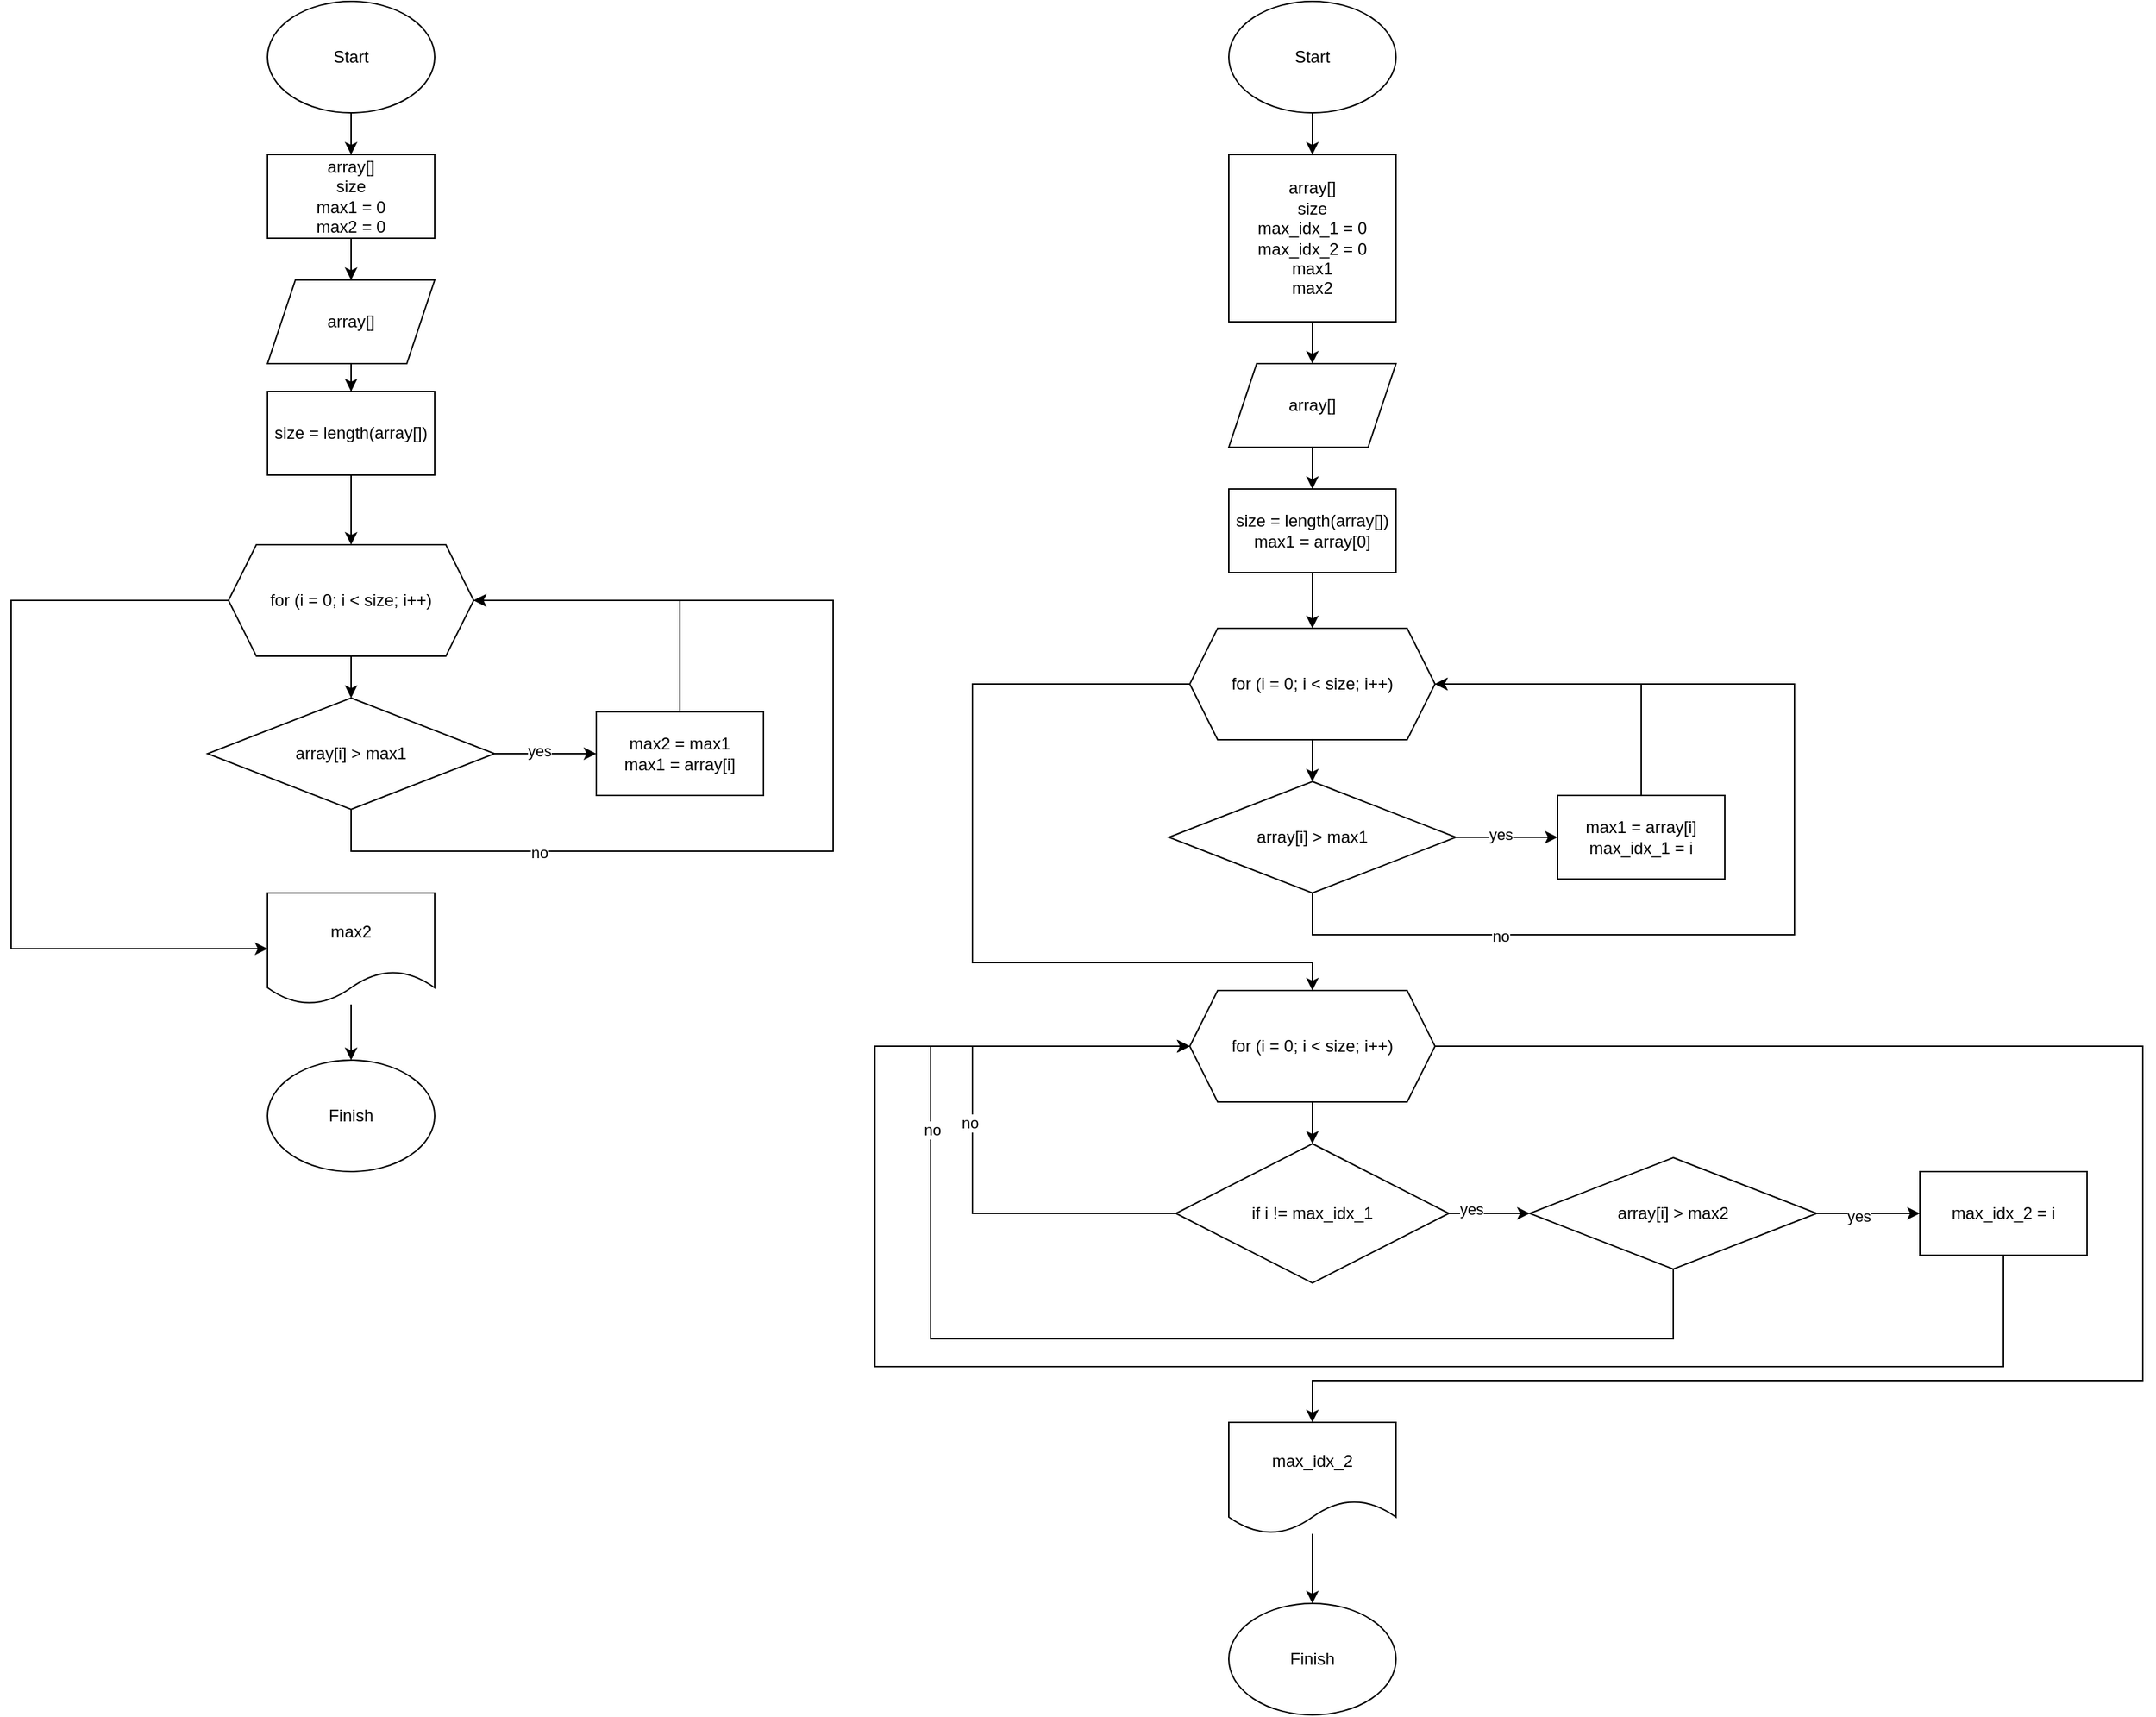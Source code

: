 <mxfile version="22.0.8" type="github">
  <diagram id="C5RBs43oDa-KdzZeNtuy" name="Page-1">
    <mxGraphModel dx="2240" dy="949" grid="1" gridSize="10" guides="1" tooltips="1" connect="1" arrows="1" fold="1" page="1" pageScale="1" pageWidth="827" pageHeight="1169" math="0" shadow="0">
      <root>
        <mxCell id="WIyWlLk6GJQsqaUBKTNV-0" />
        <mxCell id="WIyWlLk6GJQsqaUBKTNV-1" parent="WIyWlLk6GJQsqaUBKTNV-0" />
        <mxCell id="9b3YMG56cF88GUUHONz2-8" value="" style="edgeStyle=orthogonalEdgeStyle;rounded=0;orthogonalLoop=1;jettySize=auto;html=1;" edge="1" parent="WIyWlLk6GJQsqaUBKTNV-1" source="9b3YMG56cF88GUUHONz2-0" target="9b3YMG56cF88GUUHONz2-2">
          <mxGeometry relative="1" as="geometry" />
        </mxCell>
        <mxCell id="9b3YMG56cF88GUUHONz2-0" value="Start" style="ellipse;whiteSpace=wrap;html=1;" vertex="1" parent="WIyWlLk6GJQsqaUBKTNV-1">
          <mxGeometry x="354" y="30" width="120" height="80" as="geometry" />
        </mxCell>
        <mxCell id="9b3YMG56cF88GUUHONz2-1" value="Finish" style="ellipse;whiteSpace=wrap;html=1;" vertex="1" parent="WIyWlLk6GJQsqaUBKTNV-1">
          <mxGeometry x="354" y="790" width="120" height="80" as="geometry" />
        </mxCell>
        <mxCell id="9b3YMG56cF88GUUHONz2-9" value="" style="edgeStyle=orthogonalEdgeStyle;rounded=0;orthogonalLoop=1;jettySize=auto;html=1;" edge="1" parent="WIyWlLk6GJQsqaUBKTNV-1" source="9b3YMG56cF88GUUHONz2-2" target="9b3YMG56cF88GUUHONz2-3">
          <mxGeometry relative="1" as="geometry" />
        </mxCell>
        <mxCell id="9b3YMG56cF88GUUHONz2-2" value="array[]&lt;br&gt;size&lt;br&gt;max1 = 0&lt;br&gt;max2 = 0" style="rounded=0;whiteSpace=wrap;html=1;" vertex="1" parent="WIyWlLk6GJQsqaUBKTNV-1">
          <mxGeometry x="354" y="140" width="120" height="60" as="geometry" />
        </mxCell>
        <mxCell id="9b3YMG56cF88GUUHONz2-23" style="edgeStyle=orthogonalEdgeStyle;rounded=0;orthogonalLoop=1;jettySize=auto;html=1;entryX=0.5;entryY=0;entryDx=0;entryDy=0;" edge="1" parent="WIyWlLk6GJQsqaUBKTNV-1" source="9b3YMG56cF88GUUHONz2-3" target="9b3YMG56cF88GUUHONz2-22">
          <mxGeometry relative="1" as="geometry" />
        </mxCell>
        <mxCell id="9b3YMG56cF88GUUHONz2-3" value="array[]" style="shape=parallelogram;perimeter=parallelogramPerimeter;whiteSpace=wrap;html=1;fixedSize=1;" vertex="1" parent="WIyWlLk6GJQsqaUBKTNV-1">
          <mxGeometry x="354" y="230" width="120" height="60" as="geometry" />
        </mxCell>
        <mxCell id="9b3YMG56cF88GUUHONz2-11" value="" style="edgeStyle=orthogonalEdgeStyle;rounded=0;orthogonalLoop=1;jettySize=auto;html=1;" edge="1" parent="WIyWlLk6GJQsqaUBKTNV-1" source="9b3YMG56cF88GUUHONz2-4" target="9b3YMG56cF88GUUHONz2-6">
          <mxGeometry relative="1" as="geometry" />
        </mxCell>
        <mxCell id="9b3YMG56cF88GUUHONz2-18" style="edgeStyle=orthogonalEdgeStyle;rounded=0;orthogonalLoop=1;jettySize=auto;html=1;entryX=0;entryY=0.5;entryDx=0;entryDy=0;exitX=0;exitY=0.5;exitDx=0;exitDy=0;" edge="1" parent="WIyWlLk6GJQsqaUBKTNV-1" source="9b3YMG56cF88GUUHONz2-4" target="9b3YMG56cF88GUUHONz2-17">
          <mxGeometry relative="1" as="geometry">
            <Array as="points">
              <mxPoint x="170" y="460" />
              <mxPoint x="170" y="710" />
            </Array>
          </mxGeometry>
        </mxCell>
        <mxCell id="9b3YMG56cF88GUUHONz2-4" value="for (i = 0; i &amp;lt; size; i++)" style="shape=hexagon;perimeter=hexagonPerimeter2;whiteSpace=wrap;html=1;fixedSize=1;" vertex="1" parent="WIyWlLk6GJQsqaUBKTNV-1">
          <mxGeometry x="326" y="420" width="176" height="80" as="geometry" />
        </mxCell>
        <mxCell id="9b3YMG56cF88GUUHONz2-12" value="" style="edgeStyle=orthogonalEdgeStyle;rounded=0;orthogonalLoop=1;jettySize=auto;html=1;" edge="1" parent="WIyWlLk6GJQsqaUBKTNV-1" source="9b3YMG56cF88GUUHONz2-6" target="9b3YMG56cF88GUUHONz2-7">
          <mxGeometry relative="1" as="geometry" />
        </mxCell>
        <mxCell id="9b3YMG56cF88GUUHONz2-13" value="yes" style="edgeLabel;html=1;align=center;verticalAlign=middle;resizable=0;points=[];" vertex="1" connectable="0" parent="9b3YMG56cF88GUUHONz2-12">
          <mxGeometry x="-0.123" y="2" relative="1" as="geometry">
            <mxPoint as="offset" />
          </mxGeometry>
        </mxCell>
        <mxCell id="9b3YMG56cF88GUUHONz2-14" style="edgeStyle=orthogonalEdgeStyle;rounded=0;orthogonalLoop=1;jettySize=auto;html=1;entryX=1;entryY=0.5;entryDx=0;entryDy=0;exitX=0.5;exitY=1;exitDx=0;exitDy=0;" edge="1" parent="WIyWlLk6GJQsqaUBKTNV-1" source="9b3YMG56cF88GUUHONz2-6" target="9b3YMG56cF88GUUHONz2-4">
          <mxGeometry relative="1" as="geometry">
            <Array as="points">
              <mxPoint x="414" y="640" />
              <mxPoint x="760" y="640" />
              <mxPoint x="760" y="460" />
            </Array>
          </mxGeometry>
        </mxCell>
        <mxCell id="9b3YMG56cF88GUUHONz2-21" value="no" style="edgeLabel;html=1;align=center;verticalAlign=middle;resizable=0;points=[];" vertex="1" connectable="0" parent="9b3YMG56cF88GUUHONz2-14">
          <mxGeometry x="-0.595" y="-1" relative="1" as="geometry">
            <mxPoint as="offset" />
          </mxGeometry>
        </mxCell>
        <mxCell id="9b3YMG56cF88GUUHONz2-6" value="array[i] &amp;gt; max1" style="rhombus;whiteSpace=wrap;html=1;" vertex="1" parent="WIyWlLk6GJQsqaUBKTNV-1">
          <mxGeometry x="311" y="530" width="206" height="80" as="geometry" />
        </mxCell>
        <mxCell id="9b3YMG56cF88GUUHONz2-15" style="edgeStyle=orthogonalEdgeStyle;rounded=0;orthogonalLoop=1;jettySize=auto;html=1;entryX=1;entryY=0.5;entryDx=0;entryDy=0;exitX=0.5;exitY=0;exitDx=0;exitDy=0;" edge="1" parent="WIyWlLk6GJQsqaUBKTNV-1" source="9b3YMG56cF88GUUHONz2-7" target="9b3YMG56cF88GUUHONz2-4">
          <mxGeometry relative="1" as="geometry" />
        </mxCell>
        <mxCell id="9b3YMG56cF88GUUHONz2-7" value="max2 = max1&lt;br&gt;max1 = array[i]" style="rounded=0;whiteSpace=wrap;html=1;" vertex="1" parent="WIyWlLk6GJQsqaUBKTNV-1">
          <mxGeometry x="590" y="540" width="120" height="60" as="geometry" />
        </mxCell>
        <mxCell id="9b3YMG56cF88GUUHONz2-19" value="" style="edgeStyle=orthogonalEdgeStyle;rounded=0;orthogonalLoop=1;jettySize=auto;html=1;" edge="1" parent="WIyWlLk6GJQsqaUBKTNV-1" source="9b3YMG56cF88GUUHONz2-17" target="9b3YMG56cF88GUUHONz2-1">
          <mxGeometry relative="1" as="geometry" />
        </mxCell>
        <mxCell id="9b3YMG56cF88GUUHONz2-17" value="max2" style="shape=document;whiteSpace=wrap;html=1;boundedLbl=1;" vertex="1" parent="WIyWlLk6GJQsqaUBKTNV-1">
          <mxGeometry x="354" y="670" width="120" height="80" as="geometry" />
        </mxCell>
        <mxCell id="9b3YMG56cF88GUUHONz2-24" style="edgeStyle=orthogonalEdgeStyle;rounded=0;orthogonalLoop=1;jettySize=auto;html=1;entryX=0.5;entryY=0;entryDx=0;entryDy=0;" edge="1" parent="WIyWlLk6GJQsqaUBKTNV-1" source="9b3YMG56cF88GUUHONz2-22" target="9b3YMG56cF88GUUHONz2-4">
          <mxGeometry relative="1" as="geometry" />
        </mxCell>
        <mxCell id="9b3YMG56cF88GUUHONz2-22" value="size = length(array[])" style="rounded=0;whiteSpace=wrap;html=1;" vertex="1" parent="WIyWlLk6GJQsqaUBKTNV-1">
          <mxGeometry x="354" y="310" width="120" height="60" as="geometry" />
        </mxCell>
        <mxCell id="9b3YMG56cF88GUUHONz2-46" value="" style="edgeStyle=orthogonalEdgeStyle;rounded=0;orthogonalLoop=1;jettySize=auto;html=1;" edge="1" parent="WIyWlLk6GJQsqaUBKTNV-1" source="9b3YMG56cF88GUUHONz2-47" target="9b3YMG56cF88GUUHONz2-50">
          <mxGeometry relative="1" as="geometry" />
        </mxCell>
        <mxCell id="9b3YMG56cF88GUUHONz2-47" value="Start" style="ellipse;whiteSpace=wrap;html=1;" vertex="1" parent="WIyWlLk6GJQsqaUBKTNV-1">
          <mxGeometry x="1044" y="30" width="120" height="80" as="geometry" />
        </mxCell>
        <mxCell id="9b3YMG56cF88GUUHONz2-48" value="Finish" style="ellipse;whiteSpace=wrap;html=1;" vertex="1" parent="WIyWlLk6GJQsqaUBKTNV-1">
          <mxGeometry x="1044" y="1180" width="120" height="80" as="geometry" />
        </mxCell>
        <mxCell id="9b3YMG56cF88GUUHONz2-49" value="" style="edgeStyle=orthogonalEdgeStyle;rounded=0;orthogonalLoop=1;jettySize=auto;html=1;" edge="1" parent="WIyWlLk6GJQsqaUBKTNV-1" target="9b3YMG56cF88GUUHONz2-52">
          <mxGeometry relative="1" as="geometry">
            <mxPoint x="1104" y="320.0" as="sourcePoint" />
          </mxGeometry>
        </mxCell>
        <mxCell id="9b3YMG56cF88GUUHONz2-67" style="edgeStyle=orthogonalEdgeStyle;rounded=0;orthogonalLoop=1;jettySize=auto;html=1;entryX=0.5;entryY=0;entryDx=0;entryDy=0;" edge="1" parent="WIyWlLk6GJQsqaUBKTNV-1" source="9b3YMG56cF88GUUHONz2-50" target="9b3YMG56cF88GUUHONz2-52">
          <mxGeometry relative="1" as="geometry" />
        </mxCell>
        <mxCell id="9b3YMG56cF88GUUHONz2-50" value="array[]&lt;br&gt;size&lt;br&gt;max_idx_1 = 0&lt;br&gt;max_idx_2 = 0&lt;br&gt;max1&lt;br&gt;max2" style="rounded=0;whiteSpace=wrap;html=1;" vertex="1" parent="WIyWlLk6GJQsqaUBKTNV-1">
          <mxGeometry x="1044" y="140" width="120" height="120" as="geometry" />
        </mxCell>
        <mxCell id="9b3YMG56cF88GUUHONz2-51" style="edgeStyle=orthogonalEdgeStyle;rounded=0;orthogonalLoop=1;jettySize=auto;html=1;entryX=0.5;entryY=0;entryDx=0;entryDy=0;" edge="1" parent="WIyWlLk6GJQsqaUBKTNV-1" source="9b3YMG56cF88GUUHONz2-52" target="9b3YMG56cF88GUUHONz2-66">
          <mxGeometry relative="1" as="geometry" />
        </mxCell>
        <mxCell id="9b3YMG56cF88GUUHONz2-52" value="array[]" style="shape=parallelogram;perimeter=parallelogramPerimeter;whiteSpace=wrap;html=1;fixedSize=1;" vertex="1" parent="WIyWlLk6GJQsqaUBKTNV-1">
          <mxGeometry x="1044" y="290" width="120" height="60" as="geometry" />
        </mxCell>
        <mxCell id="9b3YMG56cF88GUUHONz2-53" value="" style="edgeStyle=orthogonalEdgeStyle;rounded=0;orthogonalLoop=1;jettySize=auto;html=1;" edge="1" parent="WIyWlLk6GJQsqaUBKTNV-1" source="9b3YMG56cF88GUUHONz2-55" target="9b3YMG56cF88GUUHONz2-60">
          <mxGeometry relative="1" as="geometry" />
        </mxCell>
        <mxCell id="9b3YMG56cF88GUUHONz2-54" style="edgeStyle=orthogonalEdgeStyle;rounded=0;orthogonalLoop=1;jettySize=auto;html=1;entryX=0.5;entryY=0;entryDx=0;entryDy=0;exitX=0;exitY=0.5;exitDx=0;exitDy=0;" edge="1" parent="WIyWlLk6GJQsqaUBKTNV-1" source="9b3YMG56cF88GUUHONz2-55" target="9b3YMG56cF88GUUHONz2-68">
          <mxGeometry relative="1" as="geometry">
            <Array as="points">
              <mxPoint x="860" y="520" />
              <mxPoint x="860" y="720" />
              <mxPoint x="1104" y="720" />
            </Array>
            <mxPoint x="1044" y="770.0" as="targetPoint" />
          </mxGeometry>
        </mxCell>
        <mxCell id="9b3YMG56cF88GUUHONz2-55" value="for (i = 0; i &amp;lt; size; i++)" style="shape=hexagon;perimeter=hexagonPerimeter2;whiteSpace=wrap;html=1;fixedSize=1;" vertex="1" parent="WIyWlLk6GJQsqaUBKTNV-1">
          <mxGeometry x="1016" y="480.0" width="176" height="80" as="geometry" />
        </mxCell>
        <mxCell id="9b3YMG56cF88GUUHONz2-56" value="" style="edgeStyle=orthogonalEdgeStyle;rounded=0;orthogonalLoop=1;jettySize=auto;html=1;" edge="1" parent="WIyWlLk6GJQsqaUBKTNV-1" source="9b3YMG56cF88GUUHONz2-60" target="9b3YMG56cF88GUUHONz2-62">
          <mxGeometry relative="1" as="geometry" />
        </mxCell>
        <mxCell id="9b3YMG56cF88GUUHONz2-57" value="yes" style="edgeLabel;html=1;align=center;verticalAlign=middle;resizable=0;points=[];" vertex="1" connectable="0" parent="9b3YMG56cF88GUUHONz2-56">
          <mxGeometry x="-0.123" y="2" relative="1" as="geometry">
            <mxPoint as="offset" />
          </mxGeometry>
        </mxCell>
        <mxCell id="9b3YMG56cF88GUUHONz2-58" style="edgeStyle=orthogonalEdgeStyle;rounded=0;orthogonalLoop=1;jettySize=auto;html=1;entryX=1;entryY=0.5;entryDx=0;entryDy=0;exitX=0.5;exitY=1;exitDx=0;exitDy=0;" edge="1" parent="WIyWlLk6GJQsqaUBKTNV-1" source="9b3YMG56cF88GUUHONz2-60" target="9b3YMG56cF88GUUHONz2-55">
          <mxGeometry relative="1" as="geometry">
            <Array as="points">
              <mxPoint x="1104" y="700" />
              <mxPoint x="1450" y="700" />
              <mxPoint x="1450" y="520" />
            </Array>
          </mxGeometry>
        </mxCell>
        <mxCell id="9b3YMG56cF88GUUHONz2-59" value="no" style="edgeLabel;html=1;align=center;verticalAlign=middle;resizable=0;points=[];" vertex="1" connectable="0" parent="9b3YMG56cF88GUUHONz2-58">
          <mxGeometry x="-0.595" y="-1" relative="1" as="geometry">
            <mxPoint as="offset" />
          </mxGeometry>
        </mxCell>
        <mxCell id="9b3YMG56cF88GUUHONz2-60" value="array[i] &amp;gt; max1" style="rhombus;whiteSpace=wrap;html=1;" vertex="1" parent="WIyWlLk6GJQsqaUBKTNV-1">
          <mxGeometry x="1001" y="590" width="206" height="80" as="geometry" />
        </mxCell>
        <mxCell id="9b3YMG56cF88GUUHONz2-61" style="edgeStyle=orthogonalEdgeStyle;rounded=0;orthogonalLoop=1;jettySize=auto;html=1;entryX=1;entryY=0.5;entryDx=0;entryDy=0;exitX=0.5;exitY=0;exitDx=0;exitDy=0;" edge="1" parent="WIyWlLk6GJQsqaUBKTNV-1" source="9b3YMG56cF88GUUHONz2-62" target="9b3YMG56cF88GUUHONz2-55">
          <mxGeometry relative="1" as="geometry" />
        </mxCell>
        <mxCell id="9b3YMG56cF88GUUHONz2-62" value="max1 = array[i]&lt;br&gt;max_idx_1 = i" style="rounded=0;whiteSpace=wrap;html=1;" vertex="1" parent="WIyWlLk6GJQsqaUBKTNV-1">
          <mxGeometry x="1280" y="600" width="120" height="60" as="geometry" />
        </mxCell>
        <mxCell id="9b3YMG56cF88GUUHONz2-65" style="edgeStyle=orthogonalEdgeStyle;rounded=0;orthogonalLoop=1;jettySize=auto;html=1;entryX=0.5;entryY=0;entryDx=0;entryDy=0;" edge="1" parent="WIyWlLk6GJQsqaUBKTNV-1" source="9b3YMG56cF88GUUHONz2-66" target="9b3YMG56cF88GUUHONz2-55">
          <mxGeometry relative="1" as="geometry" />
        </mxCell>
        <mxCell id="9b3YMG56cF88GUUHONz2-66" value="size = length(array[])&lt;br&gt;max1 = array[0]&lt;br&gt;" style="rounded=0;whiteSpace=wrap;html=1;" vertex="1" parent="WIyWlLk6GJQsqaUBKTNV-1">
          <mxGeometry x="1044" y="380" width="120" height="60" as="geometry" />
        </mxCell>
        <mxCell id="9b3YMG56cF88GUUHONz2-70" style="edgeStyle=orthogonalEdgeStyle;rounded=0;orthogonalLoop=1;jettySize=auto;html=1;entryX=0.5;entryY=0;entryDx=0;entryDy=0;" edge="1" parent="WIyWlLk6GJQsqaUBKTNV-1" source="9b3YMG56cF88GUUHONz2-68" target="9b3YMG56cF88GUUHONz2-69">
          <mxGeometry relative="1" as="geometry" />
        </mxCell>
        <mxCell id="9b3YMG56cF88GUUHONz2-87" style="edgeStyle=orthogonalEdgeStyle;rounded=0;orthogonalLoop=1;jettySize=auto;html=1;entryX=0.5;entryY=0;entryDx=0;entryDy=0;exitX=1;exitY=0.5;exitDx=0;exitDy=0;" edge="1" parent="WIyWlLk6GJQsqaUBKTNV-1" source="9b3YMG56cF88GUUHONz2-68" target="9b3YMG56cF88GUUHONz2-85">
          <mxGeometry relative="1" as="geometry">
            <Array as="points">
              <mxPoint x="1700" y="780" />
              <mxPoint x="1700" y="1020" />
              <mxPoint x="1104" y="1020" />
            </Array>
          </mxGeometry>
        </mxCell>
        <mxCell id="9b3YMG56cF88GUUHONz2-68" value="for (i = 0; i &amp;lt; size; i++)" style="shape=hexagon;perimeter=hexagonPerimeter2;whiteSpace=wrap;html=1;fixedSize=1;" vertex="1" parent="WIyWlLk6GJQsqaUBKTNV-1">
          <mxGeometry x="1016" y="740" width="176" height="80" as="geometry" />
        </mxCell>
        <mxCell id="9b3YMG56cF88GUUHONz2-74" style="edgeStyle=orthogonalEdgeStyle;rounded=0;orthogonalLoop=1;jettySize=auto;html=1;entryX=0;entryY=0.5;entryDx=0;entryDy=0;" edge="1" parent="WIyWlLk6GJQsqaUBKTNV-1" source="9b3YMG56cF88GUUHONz2-69" target="9b3YMG56cF88GUUHONz2-73">
          <mxGeometry relative="1" as="geometry" />
        </mxCell>
        <mxCell id="9b3YMG56cF88GUUHONz2-78" value="yes" style="edgeLabel;html=1;align=center;verticalAlign=middle;resizable=0;points=[];" vertex="1" connectable="0" parent="9b3YMG56cF88GUUHONz2-74">
          <mxGeometry x="-0.46" y="3" relative="1" as="geometry">
            <mxPoint as="offset" />
          </mxGeometry>
        </mxCell>
        <mxCell id="9b3YMG56cF88GUUHONz2-75" style="edgeStyle=orthogonalEdgeStyle;rounded=0;orthogonalLoop=1;jettySize=auto;html=1;entryX=0;entryY=0.5;entryDx=0;entryDy=0;exitX=0;exitY=0.5;exitDx=0;exitDy=0;" edge="1" parent="WIyWlLk6GJQsqaUBKTNV-1" source="9b3YMG56cF88GUUHONz2-69" target="9b3YMG56cF88GUUHONz2-68">
          <mxGeometry relative="1" as="geometry">
            <Array as="points">
              <mxPoint x="860" y="900" />
              <mxPoint x="860" y="780" />
            </Array>
          </mxGeometry>
        </mxCell>
        <mxCell id="9b3YMG56cF88GUUHONz2-79" value="no" style="edgeLabel;html=1;align=center;verticalAlign=middle;resizable=0;points=[];" vertex="1" connectable="0" parent="9b3YMG56cF88GUUHONz2-75">
          <mxGeometry x="0.002" y="2" relative="1" as="geometry">
            <mxPoint as="offset" />
          </mxGeometry>
        </mxCell>
        <mxCell id="9b3YMG56cF88GUUHONz2-69" value="if i != max_idx_1" style="rhombus;whiteSpace=wrap;html=1;" vertex="1" parent="WIyWlLk6GJQsqaUBKTNV-1">
          <mxGeometry x="1006" y="850" width="196" height="100" as="geometry" />
        </mxCell>
        <mxCell id="9b3YMG56cF88GUUHONz2-77" style="edgeStyle=orthogonalEdgeStyle;rounded=0;orthogonalLoop=1;jettySize=auto;html=1;entryX=0;entryY=0.5;entryDx=0;entryDy=0;" edge="1" parent="WIyWlLk6GJQsqaUBKTNV-1" source="9b3YMG56cF88GUUHONz2-73" target="9b3YMG56cF88GUUHONz2-76">
          <mxGeometry relative="1" as="geometry" />
        </mxCell>
        <mxCell id="9b3YMG56cF88GUUHONz2-80" value="yes" style="edgeLabel;html=1;align=center;verticalAlign=middle;resizable=0;points=[];" vertex="1" connectable="0" parent="9b3YMG56cF88GUUHONz2-77">
          <mxGeometry x="-0.208" y="-2" relative="1" as="geometry">
            <mxPoint as="offset" />
          </mxGeometry>
        </mxCell>
        <mxCell id="9b3YMG56cF88GUUHONz2-81" style="edgeStyle=orthogonalEdgeStyle;rounded=0;orthogonalLoop=1;jettySize=auto;html=1;entryX=0;entryY=0.5;entryDx=0;entryDy=0;" edge="1" parent="WIyWlLk6GJQsqaUBKTNV-1" source="9b3YMG56cF88GUUHONz2-73" target="9b3YMG56cF88GUUHONz2-68">
          <mxGeometry relative="1" as="geometry">
            <Array as="points">
              <mxPoint x="1363" y="990" />
              <mxPoint x="830" y="990" />
              <mxPoint x="830" y="780" />
            </Array>
          </mxGeometry>
        </mxCell>
        <mxCell id="9b3YMG56cF88GUUHONz2-83" value="no" style="edgeLabel;html=1;align=center;verticalAlign=middle;resizable=0;points=[];" vertex="1" connectable="0" parent="9b3YMG56cF88GUUHONz2-81">
          <mxGeometry x="0.497" y="-1" relative="1" as="geometry">
            <mxPoint as="offset" />
          </mxGeometry>
        </mxCell>
        <mxCell id="9b3YMG56cF88GUUHONz2-73" value="array[i] &amp;gt; max2" style="rhombus;whiteSpace=wrap;html=1;" vertex="1" parent="WIyWlLk6GJQsqaUBKTNV-1">
          <mxGeometry x="1260" y="860" width="206" height="80" as="geometry" />
        </mxCell>
        <mxCell id="9b3YMG56cF88GUUHONz2-89" style="edgeStyle=orthogonalEdgeStyle;rounded=0;orthogonalLoop=1;jettySize=auto;html=1;entryX=0;entryY=0.5;entryDx=0;entryDy=0;" edge="1" parent="WIyWlLk6GJQsqaUBKTNV-1" source="9b3YMG56cF88GUUHONz2-76" target="9b3YMG56cF88GUUHONz2-68">
          <mxGeometry relative="1" as="geometry">
            <Array as="points">
              <mxPoint x="1600" y="1010" />
              <mxPoint x="790" y="1010" />
              <mxPoint x="790" y="780" />
            </Array>
          </mxGeometry>
        </mxCell>
        <mxCell id="9b3YMG56cF88GUUHONz2-76" value="max_idx_2 = i" style="rounded=0;whiteSpace=wrap;html=1;" vertex="1" parent="WIyWlLk6GJQsqaUBKTNV-1">
          <mxGeometry x="1540" y="870" width="120" height="60" as="geometry" />
        </mxCell>
        <mxCell id="9b3YMG56cF88GUUHONz2-90" style="edgeStyle=orthogonalEdgeStyle;rounded=0;orthogonalLoop=1;jettySize=auto;html=1;entryX=0.5;entryY=0;entryDx=0;entryDy=0;" edge="1" parent="WIyWlLk6GJQsqaUBKTNV-1" source="9b3YMG56cF88GUUHONz2-85" target="9b3YMG56cF88GUUHONz2-48">
          <mxGeometry relative="1" as="geometry" />
        </mxCell>
        <mxCell id="9b3YMG56cF88GUUHONz2-85" value="max_idx_2" style="shape=document;whiteSpace=wrap;html=1;boundedLbl=1;" vertex="1" parent="WIyWlLk6GJQsqaUBKTNV-1">
          <mxGeometry x="1044" y="1050" width="120" height="80" as="geometry" />
        </mxCell>
      </root>
    </mxGraphModel>
  </diagram>
</mxfile>
